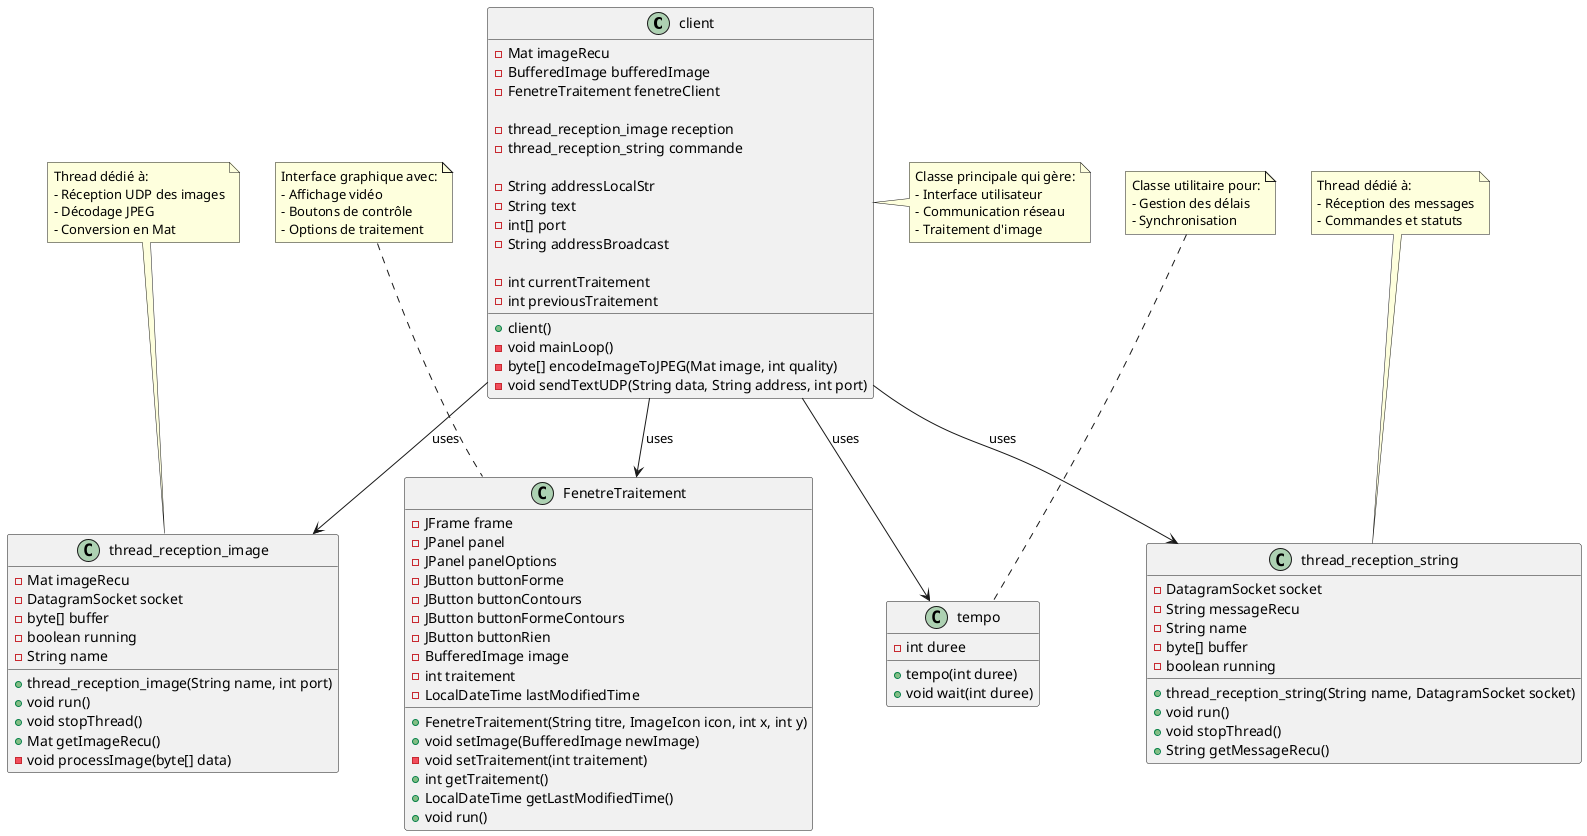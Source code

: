 @startuml client_class

class client {
    ' Attributs image
    -Mat imageRecu
    -BufferedImage bufferedImage
    -FenetreTraitement fenetreClient
    
    ' Threads
    -thread_reception_image reception
    -thread_reception_string commande
    
    ' Attributs réseau
    -String addressLocalStr
    -String text
    -int[] port
    -String addressBroadcast
    
    ' Attributs traitement
    -int currentTraitement
    -int previousTraitement
    
    ' Méthodes
    +client()
    -void mainLoop()
    -byte[] encodeImageToJPEG(Mat image, int quality)
    -void sendTextUDP(String data, String address, int port)
}

class FenetreTraitement {
    -JFrame frame
    -JPanel panel
    -JPanel panelOptions
    -JButton buttonForme
    -JButton buttonContours
    -JButton buttonFormeContours
    -JButton buttonRien
    -BufferedImage image
    -int traitement
    -LocalDateTime lastModifiedTime
    
    +FenetreTraitement(String titre, ImageIcon icon, int x, int y)
    +void setImage(BufferedImage newImage)
    -void setTraitement(int traitement)
    +int getTraitement()
    +LocalDateTime getLastModifiedTime()
    +void run()
}

class thread_reception_image {
    -Mat imageRecu
    -DatagramSocket socket
    -byte[] buffer
    -boolean running
    -String name
    
    +thread_reception_image(String name, int port)
    +void run()
    +void stopThread()
    +Mat getImageRecu()
    -void processImage(byte[] data)
}

class thread_reception_string {
    -DatagramSocket socket
    -String messageRecu
    -String name
    -byte[] buffer
    -boolean running
    
    +thread_reception_string(String name, DatagramSocket socket)
    +void run()
    +void stopThread()
    +String getMessageRecu()
}

class tempo {
    -int duree
    
    +tempo(int duree)
    +void wait(int duree)
}

' Relations
client --> FenetreTraitement : uses
client --> thread_reception_image : uses
client --> thread_reception_string : uses
client --> tempo : uses

note right of client
    Classe principale qui gère:
    - Interface utilisateur
    - Communication réseau
    - Traitement d'image
end note

note top of FenetreTraitement
    Interface graphique avec:
    - Affichage vidéo
    - Boutons de contrôle
    - Options de traitement
end note

note top of thread_reception_image
    Thread dédié à:
    - Réception UDP des images
    - Décodage JPEG
    - Conversion en Mat
end note

note top of thread_reception_string
    Thread dédié à:
    - Réception des messages
    - Commandes et statuts
end note

note top of tempo
    Classe utilitaire pour:
    - Gestion des délais
    - Synchronisation
end note

@enduml
